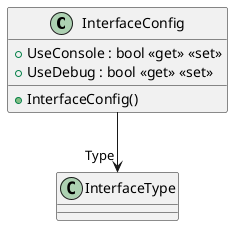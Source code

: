 @startuml
class InterfaceConfig {
    + UseConsole : bool <<get>> <<set>>
    + UseDebug : bool <<get>> <<set>>
    + InterfaceConfig()
}
InterfaceConfig --> "Type" InterfaceType
@enduml
